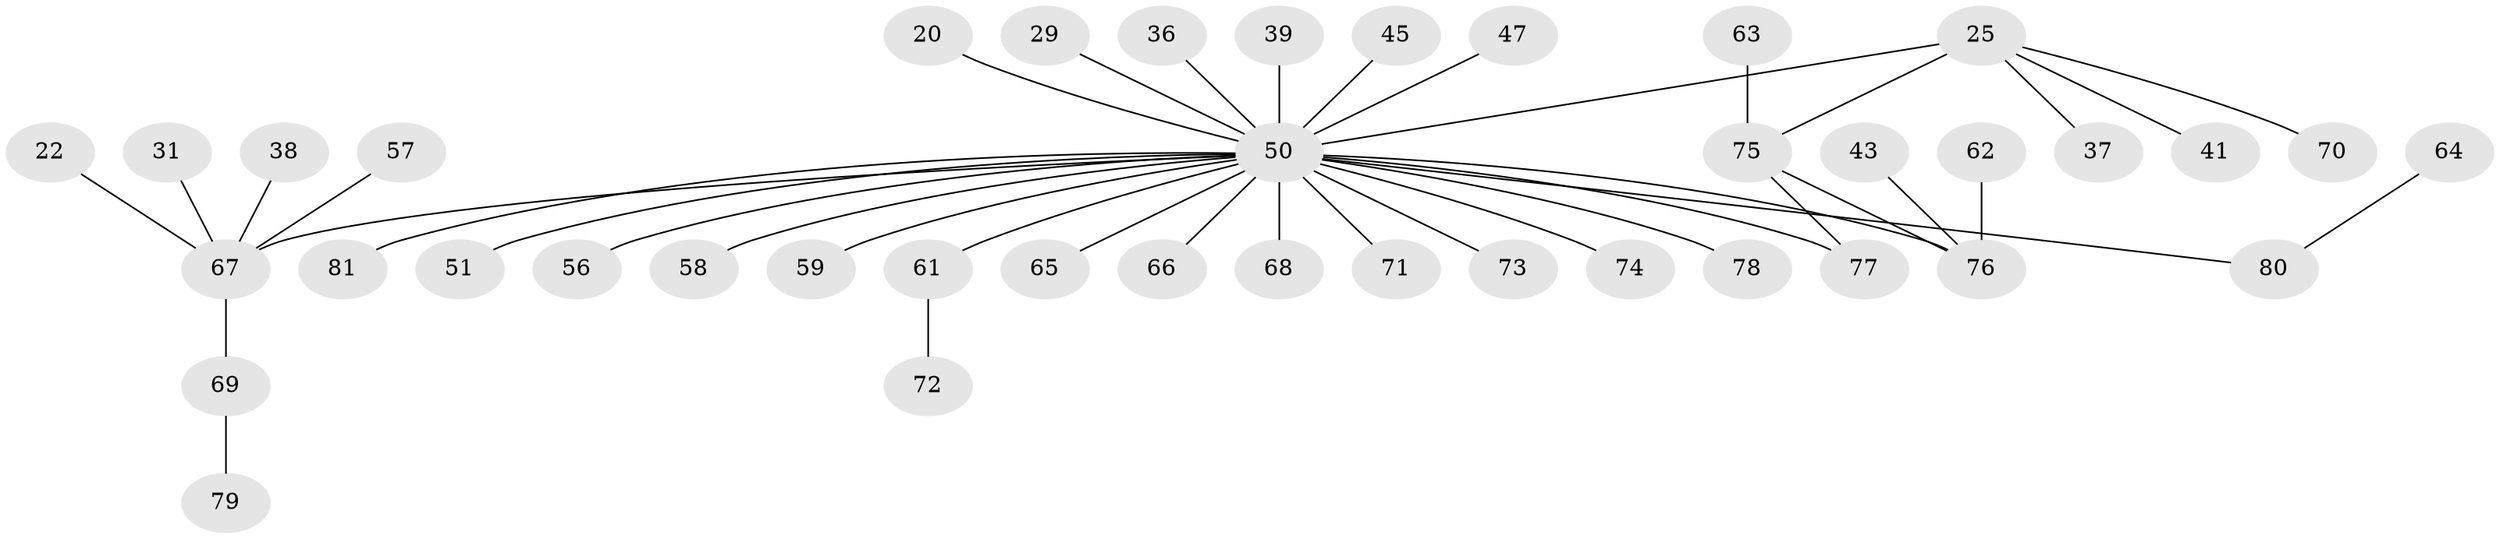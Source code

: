 // original degree distribution, {5: 0.07407407407407407, 3: 0.12345679012345678, 6: 0.037037037037037035, 4: 0.06172839506172839, 2: 0.25925925925925924, 1: 0.4444444444444444}
// Generated by graph-tools (version 1.1) at 2025/40/03/09/25 04:40:55]
// undirected, 40 vertices, 41 edges
graph export_dot {
graph [start="1"]
  node [color=gray90,style=filled];
  20;
  22;
  25 [super="+9"];
  29;
  31;
  36;
  37;
  38;
  39;
  41;
  43;
  45 [super="+28"];
  47 [super="+17"];
  50 [super="+26+23+30+14+35"];
  51;
  56;
  57;
  58;
  59;
  61;
  62;
  63;
  64;
  65;
  66;
  67 [super="+13+19+34+40"];
  68;
  69;
  70;
  71;
  72;
  73;
  74;
  75 [super="+53"];
  76 [super="+18+54"];
  77;
  78;
  79;
  80 [super="+46+52+55"];
  81 [super="+60"];
  20 -- 50;
  22 -- 67;
  25 -- 70;
  25 -- 37;
  25 -- 41;
  25 -- 50 [weight=2];
  25 -- 75;
  29 -- 50;
  31 -- 67;
  36 -- 50;
  38 -- 67;
  39 -- 50 [weight=2];
  43 -- 76;
  45 -- 50;
  47 -- 50;
  50 -- 71;
  50 -- 56;
  50 -- 65;
  50 -- 66;
  50 -- 68;
  50 -- 73;
  50 -- 78;
  50 -- 51;
  50 -- 67 [weight=3];
  50 -- 74;
  50 -- 77;
  50 -- 58;
  50 -- 59;
  50 -- 61;
  50 -- 76 [weight=3];
  50 -- 80;
  50 -- 81;
  57 -- 67;
  61 -- 72;
  62 -- 76;
  63 -- 75;
  64 -- 80;
  67 -- 69;
  69 -- 79;
  75 -- 77;
  75 -- 76;
}
